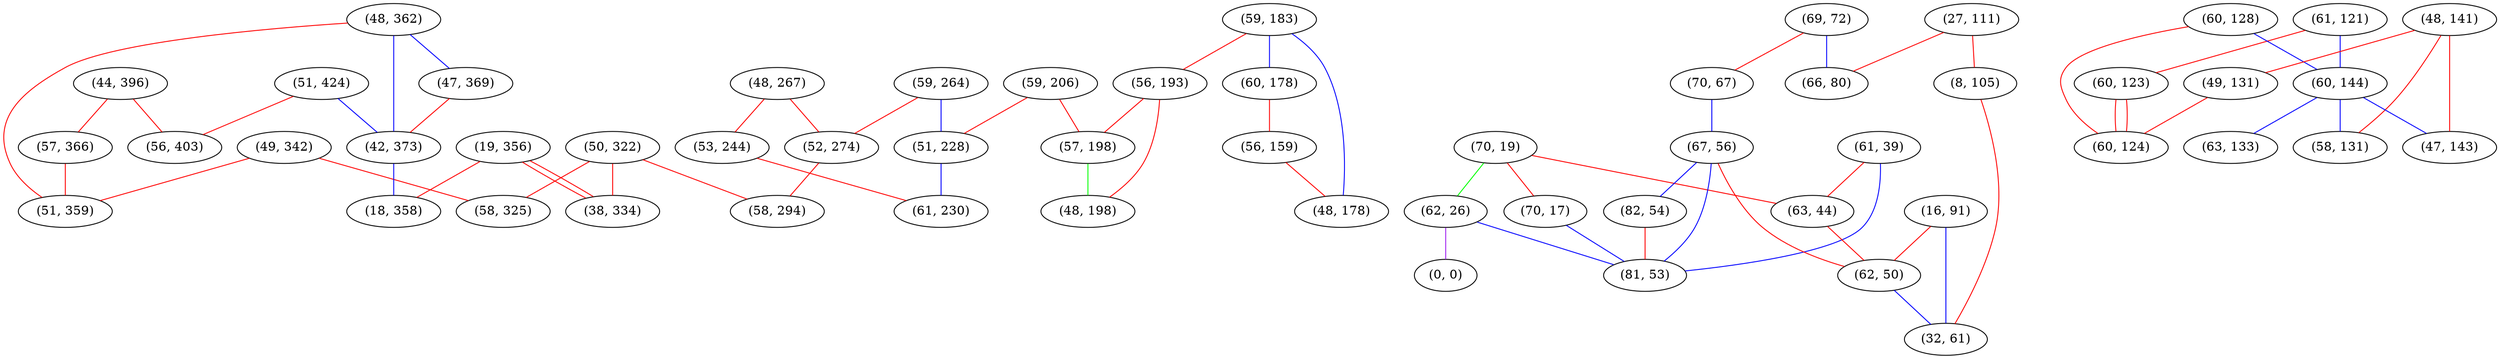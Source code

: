 graph "" {
"(51, 424)";
"(59, 183)";
"(61, 39)";
"(59, 206)";
"(60, 178)";
"(61, 121)";
"(56, 193)";
"(60, 128)";
"(59, 264)";
"(48, 141)";
"(69, 72)";
"(70, 19)";
"(63, 44)";
"(62, 26)";
"(48, 362)";
"(50, 322)";
"(27, 111)";
"(44, 396)";
"(70, 67)";
"(16, 91)";
"(49, 131)";
"(49, 342)";
"(60, 123)";
"(60, 144)";
"(56, 159)";
"(67, 56)";
"(66, 80)";
"(0, 0)";
"(57, 198)";
"(51, 228)";
"(63, 133)";
"(58, 131)";
"(48, 267)";
"(58, 325)";
"(82, 54)";
"(57, 366)";
"(53, 244)";
"(52, 274)";
"(70, 17)";
"(62, 50)";
"(47, 143)";
"(58, 294)";
"(47, 369)";
"(61, 230)";
"(48, 198)";
"(56, 403)";
"(81, 53)";
"(51, 359)";
"(60, 124)";
"(19, 356)";
"(42, 373)";
"(8, 105)";
"(18, 358)";
"(32, 61)";
"(48, 178)";
"(38, 334)";
"(51, 424)" -- "(56, 403)"  [color=red, key=0, weight=1];
"(51, 424)" -- "(42, 373)"  [color=blue, key=0, weight=3];
"(59, 183)" -- "(56, 193)"  [color=red, key=0, weight=1];
"(59, 183)" -- "(60, 178)"  [color=blue, key=0, weight=3];
"(59, 183)" -- "(48, 178)"  [color=blue, key=0, weight=3];
"(61, 39)" -- "(63, 44)"  [color=red, key=0, weight=1];
"(61, 39)" -- "(81, 53)"  [color=blue, key=0, weight=3];
"(59, 206)" -- "(57, 198)"  [color=red, key=0, weight=1];
"(59, 206)" -- "(51, 228)"  [color=red, key=0, weight=1];
"(60, 178)" -- "(56, 159)"  [color=red, key=0, weight=1];
"(61, 121)" -- "(60, 123)"  [color=red, key=0, weight=1];
"(61, 121)" -- "(60, 144)"  [color=blue, key=0, weight=3];
"(56, 193)" -- "(48, 198)"  [color=red, key=0, weight=1];
"(56, 193)" -- "(57, 198)"  [color=red, key=0, weight=1];
"(60, 128)" -- "(60, 124)"  [color=red, key=0, weight=1];
"(60, 128)" -- "(60, 144)"  [color=blue, key=0, weight=3];
"(59, 264)" -- "(52, 274)"  [color=red, key=0, weight=1];
"(59, 264)" -- "(51, 228)"  [color=blue, key=0, weight=3];
"(48, 141)" -- "(49, 131)"  [color=red, key=0, weight=1];
"(48, 141)" -- "(58, 131)"  [color=red, key=0, weight=1];
"(48, 141)" -- "(47, 143)"  [color=red, key=0, weight=1];
"(69, 72)" -- "(70, 67)"  [color=red, key=0, weight=1];
"(69, 72)" -- "(66, 80)"  [color=blue, key=0, weight=3];
"(70, 19)" -- "(63, 44)"  [color=red, key=0, weight=1];
"(70, 19)" -- "(70, 17)"  [color=red, key=0, weight=1];
"(70, 19)" -- "(62, 26)"  [color=green, key=0, weight=2];
"(63, 44)" -- "(62, 50)"  [color=red, key=0, weight=1];
"(62, 26)" -- "(81, 53)"  [color=blue, key=0, weight=3];
"(62, 26)" -- "(0, 0)"  [color=purple, key=0, weight=4];
"(48, 362)" -- "(51, 359)"  [color=red, key=0, weight=1];
"(48, 362)" -- "(42, 373)"  [color=blue, key=0, weight=3];
"(48, 362)" -- "(47, 369)"  [color=blue, key=0, weight=3];
"(50, 322)" -- "(58, 325)"  [color=red, key=0, weight=1];
"(50, 322)" -- "(58, 294)"  [color=red, key=0, weight=1];
"(50, 322)" -- "(38, 334)"  [color=red, key=0, weight=1];
"(27, 111)" -- "(8, 105)"  [color=red, key=0, weight=1];
"(27, 111)" -- "(66, 80)"  [color=red, key=0, weight=1];
"(44, 396)" -- "(56, 403)"  [color=red, key=0, weight=1];
"(44, 396)" -- "(57, 366)"  [color=red, key=0, weight=1];
"(70, 67)" -- "(67, 56)"  [color=blue, key=0, weight=3];
"(16, 91)" -- "(62, 50)"  [color=red, key=0, weight=1];
"(16, 91)" -- "(32, 61)"  [color=blue, key=0, weight=3];
"(49, 131)" -- "(60, 124)"  [color=red, key=0, weight=1];
"(49, 342)" -- "(51, 359)"  [color=red, key=0, weight=1];
"(49, 342)" -- "(58, 325)"  [color=red, key=0, weight=1];
"(60, 123)" -- "(60, 124)"  [color=red, key=0, weight=1];
"(60, 123)" -- "(60, 124)"  [color=red, key=1, weight=1];
"(60, 144)" -- "(63, 133)"  [color=blue, key=0, weight=3];
"(60, 144)" -- "(58, 131)"  [color=blue, key=0, weight=3];
"(60, 144)" -- "(47, 143)"  [color=blue, key=0, weight=3];
"(56, 159)" -- "(48, 178)"  [color=red, key=0, weight=1];
"(67, 56)" -- "(81, 53)"  [color=blue, key=0, weight=3];
"(67, 56)" -- "(62, 50)"  [color=red, key=0, weight=1];
"(67, 56)" -- "(82, 54)"  [color=blue, key=0, weight=3];
"(57, 198)" -- "(48, 198)"  [color=green, key=0, weight=2];
"(51, 228)" -- "(61, 230)"  [color=blue, key=0, weight=3];
"(48, 267)" -- "(52, 274)"  [color=red, key=0, weight=1];
"(48, 267)" -- "(53, 244)"  [color=red, key=0, weight=1];
"(82, 54)" -- "(81, 53)"  [color=red, key=0, weight=1];
"(57, 366)" -- "(51, 359)"  [color=red, key=0, weight=1];
"(53, 244)" -- "(61, 230)"  [color=red, key=0, weight=1];
"(52, 274)" -- "(58, 294)"  [color=red, key=0, weight=1];
"(70, 17)" -- "(81, 53)"  [color=blue, key=0, weight=3];
"(62, 50)" -- "(32, 61)"  [color=blue, key=0, weight=3];
"(47, 369)" -- "(42, 373)"  [color=red, key=0, weight=1];
"(19, 356)" -- "(18, 358)"  [color=red, key=0, weight=1];
"(19, 356)" -- "(38, 334)"  [color=red, key=0, weight=1];
"(19, 356)" -- "(38, 334)"  [color=red, key=1, weight=1];
"(42, 373)" -- "(18, 358)"  [color=blue, key=0, weight=3];
"(8, 105)" -- "(32, 61)"  [color=red, key=0, weight=1];
}
